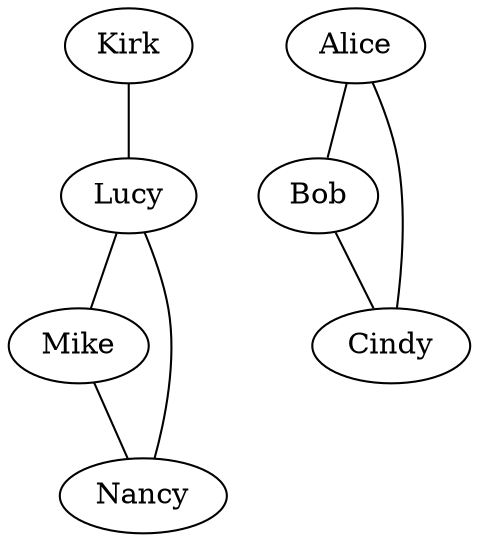 graph GOSSIP {
	Kirk  -- Lucy
	Lucy  -- Mike
	Mike  -- Nancy
	Nancy -- Lucy

	Alice -- Bob
	Bob   -- Cindy
	Cindy -- Alice
}

